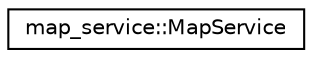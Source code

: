 digraph "Graphical Class Hierarchy"
{
 // LATEX_PDF_SIZE
  edge [fontname="Helvetica",fontsize="10",labelfontname="Helvetica",labelfontsize="10"];
  node [fontname="Helvetica",fontsize="10",shape=record];
  rankdir="LR";
  Node0 [label="map_service::MapService",height=0.2,width=0.4,color="black", fillcolor="white", style="filled",URL="$classmap__service_1_1MapService.html",tooltip="This class serves as the main interface for accessing and updating onboard map data."];
}
